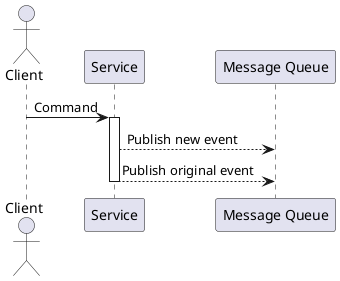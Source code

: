 @startuml Event Multipublish

  actor "Client"
  participant "Service"
  participant "Message Queue"

  "Client" -> "Service": Command

  activate "Service"
    "Service" --> "Message Queue": Publish new event
    "Service" --> "Message Queue": Publish original event
  deactivate "Service"

@enduml
